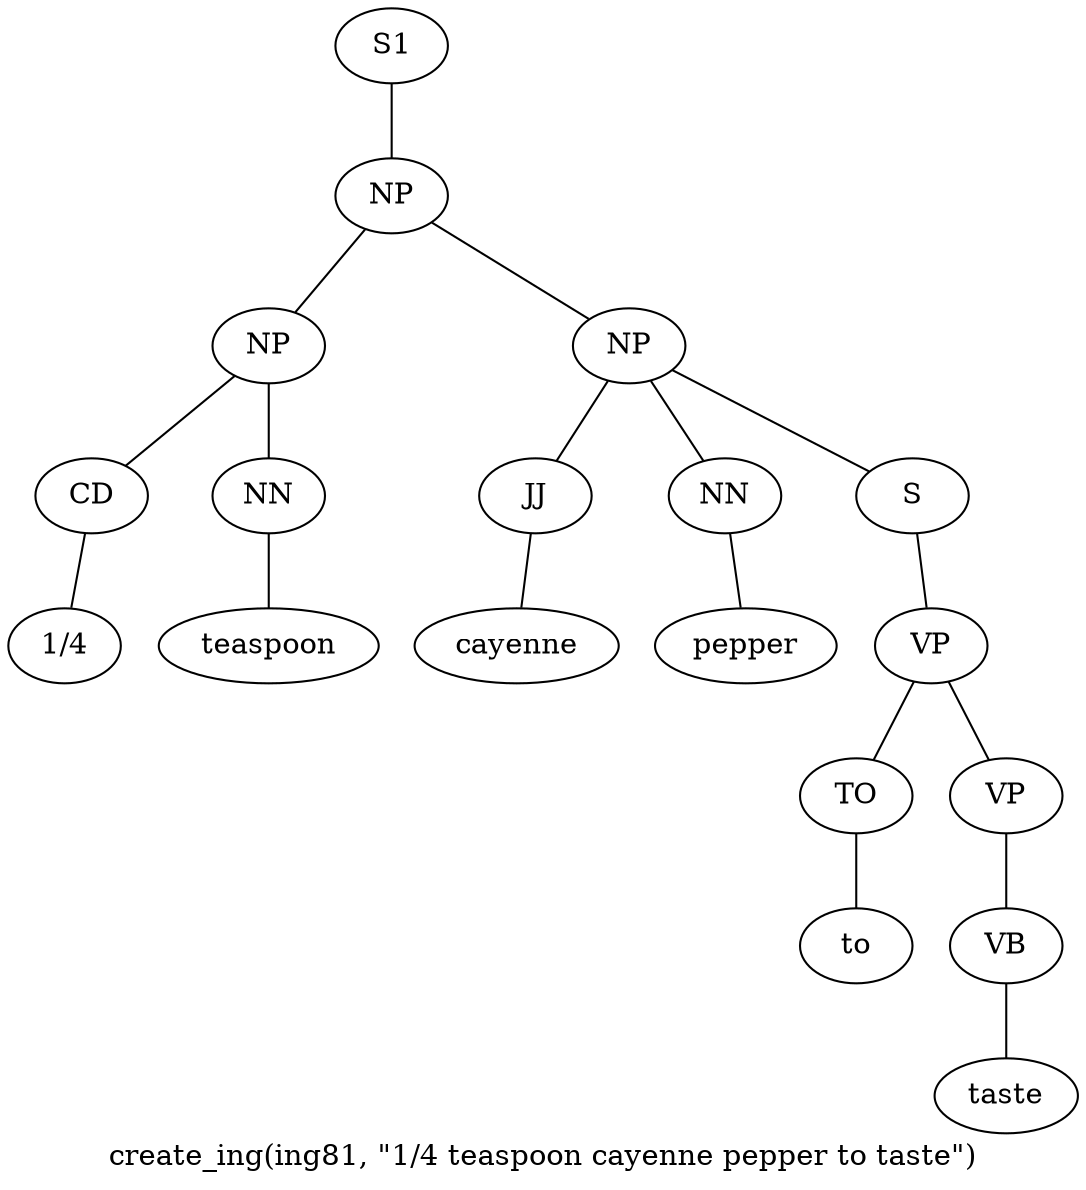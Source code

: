 graph SyntaxGraph {
	label = "create_ing(ing81, \"1/4 teaspoon cayenne pepper to taste\")";
	Node0 [label="S1"];
	Node1 [label="NP"];
	Node2 [label="NP"];
	Node3 [label="CD"];
	Node4 [label="1/4"];
	Node5 [label="NN"];
	Node6 [label="teaspoon"];
	Node7 [label="NP"];
	Node8 [label="JJ"];
	Node9 [label="cayenne"];
	Node10 [label="NN"];
	Node11 [label="pepper"];
	Node12 [label="S"];
	Node13 [label="VP"];
	Node14 [label="TO"];
	Node15 [label="to"];
	Node16 [label="VP"];
	Node17 [label="VB"];
	Node18 [label="taste"];

	Node0 -- Node1;
	Node1 -- Node2;
	Node1 -- Node7;
	Node2 -- Node3;
	Node2 -- Node5;
	Node3 -- Node4;
	Node5 -- Node6;
	Node7 -- Node8;
	Node7 -- Node10;
	Node7 -- Node12;
	Node8 -- Node9;
	Node10 -- Node11;
	Node12 -- Node13;
	Node13 -- Node14;
	Node13 -- Node16;
	Node14 -- Node15;
	Node16 -- Node17;
	Node17 -- Node18;
}